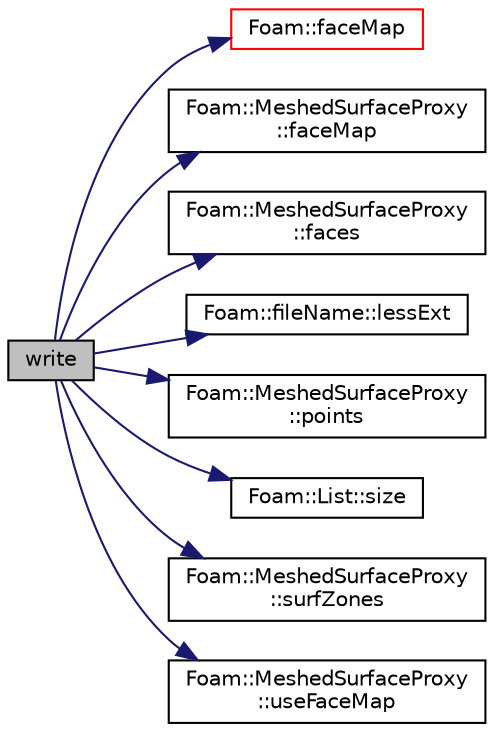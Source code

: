 digraph "write"
{
  bgcolor="transparent";
  edge [fontname="Helvetica",fontsize="10",labelfontname="Helvetica",labelfontsize="10"];
  node [fontname="Helvetica",fontsize="10",shape=record];
  rankdir="LR";
  Node1 [label="write",height=0.2,width=0.4,color="black", fillcolor="grey75", style="filled", fontcolor="black"];
  Node1 -> Node2 [color="midnightblue",fontsize="10",style="solid",fontname="Helvetica"];
  Node2 [label="Foam::faceMap",height=0.2,width=0.4,color="red",URL="$a10725.html#aa77215843e964fac259ab06e68d0ee02"];
  Node1 -> Node3 [color="midnightblue",fontsize="10",style="solid",fontname="Helvetica"];
  Node3 [label="Foam::MeshedSurfaceProxy\l::faceMap",height=0.2,width=0.4,color="black",URL="$a01465.html#ac1fced05d1292d316fe022b9d873a015",tooltip="Const access to the faceMap, zero-sized when unused. "];
  Node1 -> Node4 [color="midnightblue",fontsize="10",style="solid",fontname="Helvetica"];
  Node4 [label="Foam::MeshedSurfaceProxy\l::faces",height=0.2,width=0.4,color="black",URL="$a01465.html#a24383e354eec6ecd526b67a58e5aa971",tooltip="Return const access to the faces. "];
  Node1 -> Node5 [color="midnightblue",fontsize="10",style="solid",fontname="Helvetica"];
  Node5 [label="Foam::fileName::lessExt",height=0.2,width=0.4,color="black",URL="$a00780.html#a8313eb64672be97529ce588ee8004061",tooltip="Return file name without extension (part before last .) "];
  Node1 -> Node6 [color="midnightblue",fontsize="10",style="solid",fontname="Helvetica"];
  Node6 [label="Foam::MeshedSurfaceProxy\l::points",height=0.2,width=0.4,color="black",URL="$a01465.html#a73ff9486717e5d8efeb6e9c3f311ad5c",tooltip="Return const access to the points. "];
  Node1 -> Node7 [color="midnightblue",fontsize="10",style="solid",fontname="Helvetica"];
  Node7 [label="Foam::List::size",height=0.2,width=0.4,color="black",URL="$a01364.html#a8a5f6fa29bd4b500caf186f60245b384",tooltip="Override size to be inconsistent with allocated storage. "];
  Node1 -> Node8 [color="midnightblue",fontsize="10",style="solid",fontname="Helvetica"];
  Node8 [label="Foam::MeshedSurfaceProxy\l::surfZones",height=0.2,width=0.4,color="black",URL="$a01465.html#a44f86be906099f268cfff4afa79e085b",tooltip="Const access to the surface zones. "];
  Node1 -> Node9 [color="midnightblue",fontsize="10",style="solid",fontname="Helvetica"];
  Node9 [label="Foam::MeshedSurfaceProxy\l::useFaceMap",height=0.2,width=0.4,color="black",URL="$a01465.html#a661471ceee8717595c9a2007a55e9cd3",tooltip="Use faceMap? "];
}
